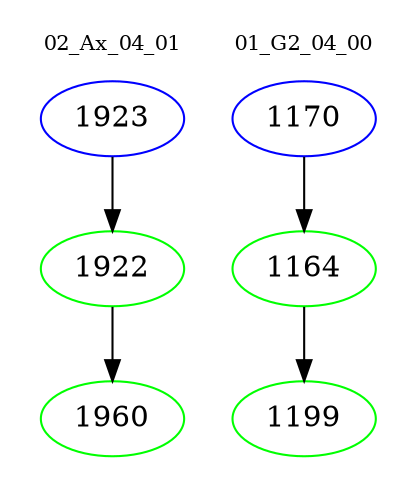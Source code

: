 digraph{
subgraph cluster_0 {
color = white
label = "02_Ax_04_01";
fontsize=10;
T0_1923 [label="1923", color="blue"]
T0_1923 -> T0_1922 [color="black"]
T0_1922 [label="1922", color="green"]
T0_1922 -> T0_1960 [color="black"]
T0_1960 [label="1960", color="green"]
}
subgraph cluster_1 {
color = white
label = "01_G2_04_00";
fontsize=10;
T1_1170 [label="1170", color="blue"]
T1_1170 -> T1_1164 [color="black"]
T1_1164 [label="1164", color="green"]
T1_1164 -> T1_1199 [color="black"]
T1_1199 [label="1199", color="green"]
}
}
